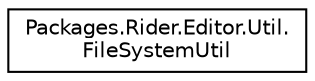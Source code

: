digraph "Graphical Class Hierarchy"
{
 // LATEX_PDF_SIZE
  edge [fontname="Helvetica",fontsize="10",labelfontname="Helvetica",labelfontsize="10"];
  node [fontname="Helvetica",fontsize="10",shape=record];
  rankdir="LR";
  Node0 [label="Packages.Rider.Editor.Util.\lFileSystemUtil",height=0.2,width=0.4,color="black", fillcolor="white", style="filled",URL="$class_packages_1_1_rider_1_1_editor_1_1_util_1_1_file_system_util.html",tooltip=" "];
}
